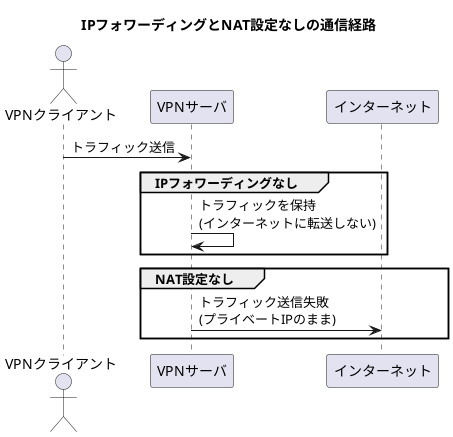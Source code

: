 @startuml
title IPフォワーディングとNAT設定なしの通信経路

actor "VPNクライアント" as Client
participant "VPNサーバ" as VPN
participant "インターネット" as Internet

Client -> VPN: トラフィック送信
group IPフォワーディングなし
    VPN -> VPN: トラフィックを保持\n(インターネットに転送しない)
end
group NAT設定なし
    VPN -> Internet: トラフィック送信失敗\n(プライベートIPのまま)
end
@enduml
